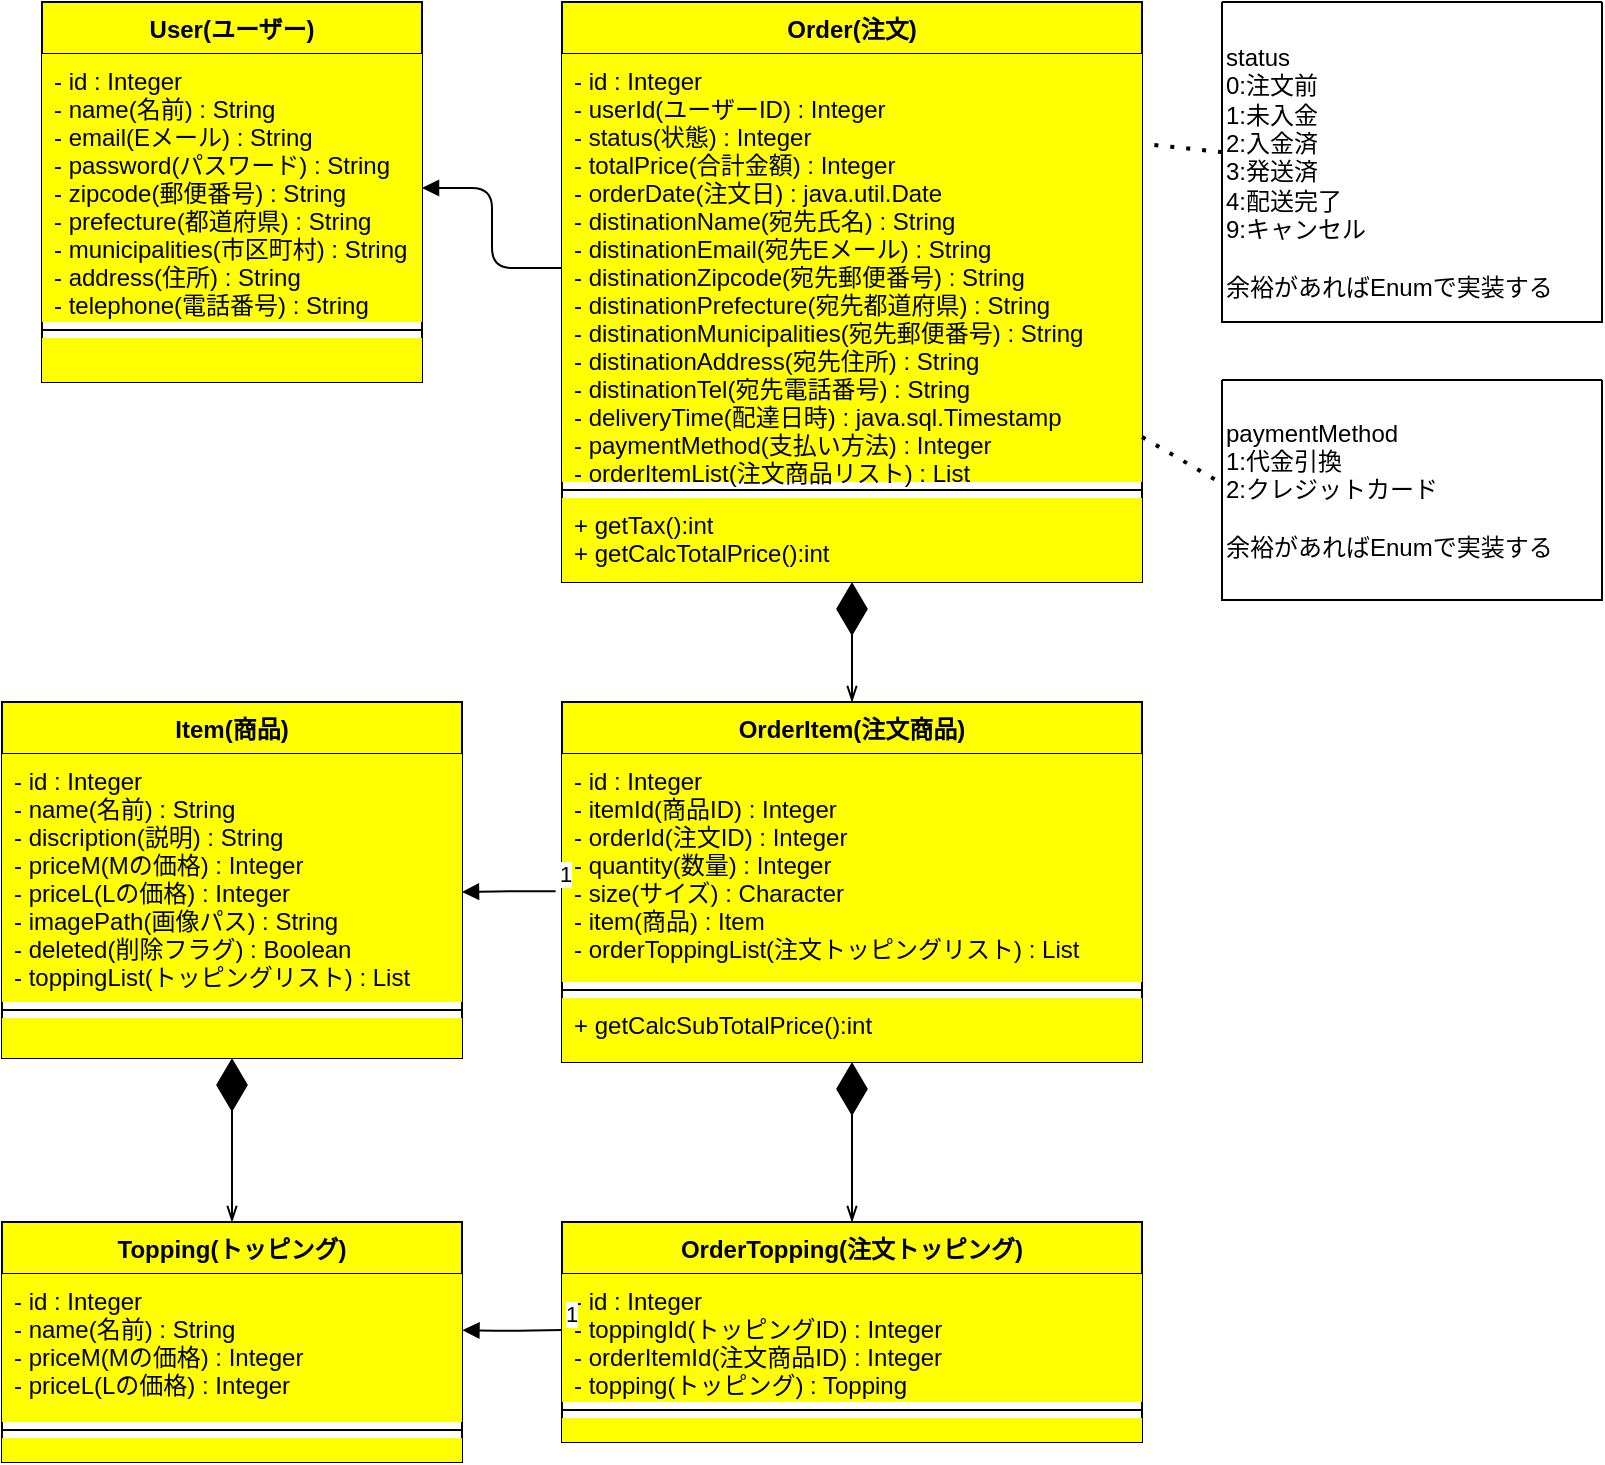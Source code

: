 <mxfile version="21.1.8" type="device">
  <diagram id="YzUfFdk7xmTB6KieiWr1" name="ページ1">
    <mxGraphModel dx="1194" dy="648" grid="1" gridSize="10" guides="1" tooltips="1" connect="1" arrows="1" fold="1" page="1" pageScale="1" pageWidth="827" pageHeight="1169" math="0" shadow="0">
      <root>
        <mxCell id="0" />
        <mxCell id="1" parent="0" />
        <mxCell id="11" value="name" style="endArrow=block;endFill=1;edgeStyle=orthogonalEdgeStyle;align=left;verticalAlign=top;entryX=1;entryY=0.5;entryDx=0;entryDy=0;exitX=0;exitY=0.5;exitDx=0;exitDy=0;sketch=0;shadow=0;rounded=1;labelBackgroundColor=#ffffff;noLabel=1;fontColor=none;html=1;" parent="1" source="7" target="3" edge="1">
          <mxGeometry x="-1" relative="1" as="geometry">
            <mxPoint x="230" y="210" as="sourcePoint" />
            <mxPoint x="390" y="210" as="targetPoint" />
          </mxGeometry>
        </mxCell>
        <mxCell id="12" value="1" style="edgeLabel;resizable=0;html=1;align=left;verticalAlign=bottom;fillColor=#FFFF00;" parent="11" connectable="0" vertex="1">
          <mxGeometry x="-1" relative="1" as="geometry" />
        </mxCell>
        <mxCell id="2" value="User(ユーザー)" style="swimlane;fontStyle=1;align=center;verticalAlign=top;childLayout=stackLayout;horizontal=1;startSize=26;horizontalStack=0;resizeParent=1;resizeParentMax=0;resizeLast=0;collapsible=1;marginBottom=0;fillColor=#FFFF00;" parent="1" vertex="1">
          <mxGeometry x="30" y="50" width="190" height="190" as="geometry" />
        </mxCell>
        <mxCell id="3" value="- id : Integer&#xa;- name(名前) : String &#xa;- email(Eメール) : String&#xa;- password(パスワード) : String&#xa;- zipcode(郵便番号) : String&#xa;- prefecture(都道府県) : String&#xa;- municipalities(市区町村) : String&#xa;- address(住所) : String&#xa;- telephone(電話番号) : String&#xa;" style="text;strokeColor=none;fillColor=#FFFF00;align=left;verticalAlign=top;spacingLeft=4;spacingRight=4;overflow=hidden;rotatable=0;points=[[0,0.5],[1,0.5]];portConstraint=eastwest;" parent="2" vertex="1">
          <mxGeometry y="26" width="190" height="134" as="geometry" />
        </mxCell>
        <mxCell id="4" value="" style="line;strokeWidth=1;fillColor=#FFFF00;align=left;verticalAlign=middle;spacingTop=-1;spacingLeft=3;spacingRight=3;rotatable=0;labelPosition=right;points=[];portConstraint=eastwest;" parent="2" vertex="1">
          <mxGeometry y="160" width="190" height="8" as="geometry" />
        </mxCell>
        <mxCell id="5" value="" style="text;strokeColor=none;fillColor=#FFFF00;align=left;verticalAlign=top;spacingLeft=4;spacingRight=4;overflow=hidden;rotatable=0;points=[[0,0.5],[1,0.5]];portConstraint=eastwest;" parent="2" vertex="1">
          <mxGeometry y="168" width="190" height="22" as="geometry" />
        </mxCell>
        <mxCell id="6" value="Order(注文)" style="swimlane;fontStyle=1;align=center;verticalAlign=top;childLayout=stackLayout;horizontal=1;startSize=26;horizontalStack=0;resizeParent=1;resizeParentMax=0;resizeLast=0;collapsible=1;marginBottom=0;fillColor=#FFFF00;" parent="1" vertex="1">
          <mxGeometry x="290" y="50" width="290" height="290" as="geometry" />
        </mxCell>
        <mxCell id="7" value="- id : Integer&#xa;- userId(ユーザーID) : Integer &#xa;- status(状態) : Integer&#xa;- totalPrice(合計金額) : Integer&#xa;- orderDate(注文日) : java.util.Date&#xa;- distinationName(宛先氏名) : String&#xa;- distinationEmail(宛先Eメール) : String&#xa;- distinationZipcode(宛先郵便番号) : String&#xa;- distinationPrefecture(宛先都道府県) : String&#xa;- distinationMunicipalities(宛先郵便番号) : String&#xa;- distinationAddress(宛先住所) : String&#xa;- distinationTel(宛先電話番号) : String&#xa;- deliveryTime(配達日時) : java.sql.Timestamp&#xa;- paymentMethod(支払い方法) : Integer&#xa;- orderItemList(注文商品リスト) : List" style="text;strokeColor=none;fillColor=#FFFF00;align=left;verticalAlign=top;spacingLeft=4;spacingRight=4;overflow=hidden;rotatable=0;points=[[0,0.5],[1,0.5]];portConstraint=eastwest;" parent="6" vertex="1">
          <mxGeometry y="26" width="290" height="214" as="geometry" />
        </mxCell>
        <mxCell id="8" value="" style="line;strokeWidth=1;fillColor=#FFFF00;align=left;verticalAlign=middle;spacingTop=-1;spacingLeft=3;spacingRight=3;rotatable=0;labelPosition=right;points=[];portConstraint=eastwest;" parent="6" vertex="1">
          <mxGeometry y="240" width="290" height="8" as="geometry" />
        </mxCell>
        <mxCell id="9" value="+ getTax():int&#xa;+ getCalcTotalPrice():int&#xa;" style="text;strokeColor=none;fillColor=#FFFF00;align=left;verticalAlign=top;spacingLeft=4;spacingRight=4;overflow=hidden;rotatable=0;points=[[0,0.5],[1,0.5]];portConstraint=eastwest;" parent="6" vertex="1">
          <mxGeometry y="248" width="290" height="42" as="geometry" />
        </mxCell>
        <mxCell id="13" value="OrderItem(注文商品)" style="swimlane;fontStyle=1;align=center;verticalAlign=top;childLayout=stackLayout;horizontal=1;startSize=26;horizontalStack=0;resizeParent=1;resizeParentMax=0;resizeLast=0;collapsible=1;marginBottom=0;fillColor=#FFFF00;" parent="1" vertex="1">
          <mxGeometry x="290" y="400" width="290" height="180" as="geometry" />
        </mxCell>
        <mxCell id="14" value="- id : Integer&#xa;- itemId(商品ID) : Integer &#xa;- orderId(注文ID) : Integer&#xa;- quantity(数量) : Integer&#xa;- size(サイズ) : Character&#xa;- item(商品) : Item&#xa;- orderToppingList(注文トッピングリスト) : List" style="text;strokeColor=none;fillColor=#FFFF00;align=left;verticalAlign=top;spacingLeft=4;spacingRight=4;overflow=hidden;rotatable=0;points=[[0,0.5],[1,0.5]];portConstraint=eastwest;" parent="13" vertex="1">
          <mxGeometry y="26" width="290" height="114" as="geometry" />
        </mxCell>
        <mxCell id="15" value="" style="line;strokeWidth=1;fillColor=#FFFF00;align=left;verticalAlign=middle;spacingTop=-1;spacingLeft=3;spacingRight=3;rotatable=0;labelPosition=right;points=[];portConstraint=eastwest;" parent="13" vertex="1">
          <mxGeometry y="140" width="290" height="8" as="geometry" />
        </mxCell>
        <mxCell id="16" value="+ getCalcSubTotalPrice():int" style="text;strokeColor=none;fillColor=#FFFF00;align=left;verticalAlign=top;spacingLeft=4;spacingRight=4;overflow=hidden;rotatable=0;points=[[0,0.5],[1,0.5]];portConstraint=eastwest;" parent="13" vertex="1">
          <mxGeometry y="148" width="290" height="32" as="geometry" />
        </mxCell>
        <mxCell id="17" value="" style="endArrow=diamondThin;endFill=1;endSize=24;html=1;exitX=0.5;exitY=0;exitDx=0;exitDy=0;startArrow=openThin;startFill=0;fillColor=#FFFF00;" parent="1" source="13" edge="1" target="9">
          <mxGeometry width="160" relative="1" as="geometry">
            <mxPoint x="230" y="390" as="sourcePoint" />
            <mxPoint x="435" y="350" as="targetPoint" />
          </mxGeometry>
        </mxCell>
        <mxCell id="25" value="" style="endArrow=diamondThin;endFill=1;endSize=24;html=1;exitX=0.5;exitY=0;exitDx=0;exitDy=0;startArrow=openThin;startFill=0;fillColor=#FFFF00;" parent="1" source="19" edge="1" target="16">
          <mxGeometry width="160" relative="1" as="geometry">
            <mxPoint x="441" y="700" as="sourcePoint" />
            <mxPoint x="435" y="592" as="targetPoint" />
          </mxGeometry>
        </mxCell>
        <mxCell id="19" value="OrderTopping(注文トッピング)" style="swimlane;fontStyle=1;align=center;verticalAlign=top;childLayout=stackLayout;horizontal=1;startSize=26;horizontalStack=0;resizeParent=1;resizeParentMax=0;resizeLast=0;collapsible=1;marginBottom=0;fillColor=#FFFF00;" parent="1" vertex="1">
          <mxGeometry x="290" y="660" width="290" height="110" as="geometry" />
        </mxCell>
        <mxCell id="20" value="- id : Integer&#xa;- toppingId(トッピングID) : Integer&#xa;- orderItemId(注文商品ID) : Integer&#xa;- topping(トッピング) : Topping" style="text;strokeColor=none;fillColor=#FFFF00;align=left;verticalAlign=top;spacingLeft=4;spacingRight=4;overflow=hidden;rotatable=0;points=[[0,0.5],[1,0.5]];portConstraint=eastwest;" parent="19" vertex="1">
          <mxGeometry y="26" width="290" height="64" as="geometry" />
        </mxCell>
        <mxCell id="21" value="" style="line;strokeWidth=1;fillColor=#FFFF00;align=left;verticalAlign=middle;spacingTop=-1;spacingLeft=3;spacingRight=3;rotatable=0;labelPosition=right;points=[];portConstraint=eastwest;" parent="19" vertex="1">
          <mxGeometry y="90" width="290" height="8" as="geometry" />
        </mxCell>
        <mxCell id="22" value="" style="text;strokeColor=none;fillColor=#FFFF00;align=left;verticalAlign=top;spacingLeft=4;spacingRight=4;overflow=hidden;rotatable=0;points=[[0,0.5],[1,0.5]];portConstraint=eastwest;" parent="19" vertex="1">
          <mxGeometry y="98" width="290" height="12" as="geometry" />
        </mxCell>
        <mxCell id="29" value="Item(商品)" style="swimlane;fontStyle=1;align=center;verticalAlign=top;childLayout=stackLayout;horizontal=1;startSize=26;horizontalStack=0;resizeParent=1;resizeParentMax=0;resizeLast=0;collapsible=1;marginBottom=0;fillColor=#FFFF00;" parent="1" vertex="1">
          <mxGeometry x="10" y="400" width="230" height="178" as="geometry" />
        </mxCell>
        <mxCell id="30" value="- id : Integer&#xa;- name(名前) : String&#xa;- discription(説明) : String&#xa;- priceM(Mの価格) : Integer&#xa;- priceL(Lの価格) : Integer&#xa;- imagePath(画像パス) : String&#xa;- deleted(削除フラグ) : Boolean&#xa;- toppingList(トッピングリスト) : List" style="text;strokeColor=none;fillColor=#FFFF00;align=left;verticalAlign=top;spacingLeft=4;spacingRight=4;overflow=hidden;rotatable=0;points=[[0,0.5],[1,0.5]];portConstraint=eastwest;" parent="29" vertex="1">
          <mxGeometry y="26" width="230" height="124" as="geometry" />
        </mxCell>
        <mxCell id="41" value="name" style="endArrow=block;endFill=1;html=1;edgeStyle=orthogonalEdgeStyle;align=left;verticalAlign=top;exitX=-0.011;exitY=0.602;exitDx=0;exitDy=0;exitPerimeter=0;noLabel=1;fontColor=none;" parent="29" source="14" edge="1">
          <mxGeometry x="-1" relative="1" as="geometry">
            <mxPoint x="260" y="100" as="sourcePoint" />
            <mxPoint x="230" y="95" as="targetPoint" />
          </mxGeometry>
        </mxCell>
        <mxCell id="42" value="1" style="edgeLabel;resizable=0;html=1;align=left;verticalAlign=bottom;fillColor=#FFFF00;" parent="41" connectable="0" vertex="1">
          <mxGeometry x="-1" relative="1" as="geometry" />
        </mxCell>
        <mxCell id="31" value="" style="line;strokeWidth=1;fillColor=#FFFF00;align=left;verticalAlign=middle;spacingTop=-1;spacingLeft=3;spacingRight=3;rotatable=0;labelPosition=right;points=[];portConstraint=eastwest;" parent="29" vertex="1">
          <mxGeometry y="150" width="230" height="8" as="geometry" />
        </mxCell>
        <mxCell id="32" value="" style="text;strokeColor=none;fillColor=#FFFF00;align=left;verticalAlign=top;spacingLeft=4;spacingRight=4;overflow=hidden;rotatable=0;points=[[0,0.5],[1,0.5]];portConstraint=eastwest;" parent="29" vertex="1">
          <mxGeometry y="158" width="230" height="20" as="geometry" />
        </mxCell>
        <mxCell id="35" value="Topping(トッピング)" style="swimlane;fontStyle=1;align=center;verticalAlign=top;childLayout=stackLayout;horizontal=1;startSize=26;horizontalStack=0;resizeParent=1;resizeParentMax=0;resizeLast=0;collapsible=1;marginBottom=0;fillColor=#FFFF00;" parent="1" vertex="1">
          <mxGeometry x="10" y="660" width="230" height="120" as="geometry" />
        </mxCell>
        <mxCell id="36" value="- id : Integer&#xa;- name(名前) : String&#xa;- priceM(Mの価格) : Integer&#xa;- priceL(Lの価格) : Integer&#xa;" style="text;strokeColor=none;fillColor=#FFFF00;align=left;verticalAlign=top;spacingLeft=4;spacingRight=4;overflow=hidden;rotatable=0;points=[[0,0.5],[1,0.5]];portConstraint=eastwest;" parent="35" vertex="1">
          <mxGeometry y="26" width="230" height="74" as="geometry" />
        </mxCell>
        <mxCell id="37" value="" style="line;strokeWidth=1;fillColor=#FFFF00;align=left;verticalAlign=middle;spacingTop=-1;spacingLeft=3;spacingRight=3;rotatable=0;labelPosition=right;points=[];portConstraint=eastwest;" parent="35" vertex="1">
          <mxGeometry y="100" width="230" height="8" as="geometry" />
        </mxCell>
        <mxCell id="38" value="" style="text;strokeColor=none;fillColor=#FFFF00;align=left;verticalAlign=top;spacingLeft=4;spacingRight=4;overflow=hidden;rotatable=0;points=[[0,0.5],[1,0.5]];portConstraint=eastwest;" parent="35" vertex="1">
          <mxGeometry y="108" width="230" height="12" as="geometry" />
        </mxCell>
        <mxCell id="46" value="name" style="endArrow=block;endFill=1;html=1;edgeStyle=orthogonalEdgeStyle;align=left;verticalAlign=top;entryX=1.001;entryY=0.38;entryDx=0;entryDy=0;entryPerimeter=0;noLabel=1;fontColor=none;" parent="1" target="36" edge="1">
          <mxGeometry x="-1" relative="1" as="geometry">
            <mxPoint x="290" y="714" as="sourcePoint" />
            <mxPoint x="220" y="700" as="targetPoint" />
          </mxGeometry>
        </mxCell>
        <mxCell id="47" value="1" style="edgeLabel;resizable=0;html=1;align=left;verticalAlign=bottom;fillColor=#FFFF00;" parent="46" connectable="0" vertex="1">
          <mxGeometry x="-1" relative="1" as="geometry" />
        </mxCell>
        <mxCell id="52" value="" style="endArrow=diamondThin;endFill=1;endSize=24;html=1;startArrow=openThin;startFill=0;fillColor=#FFFF00;exitX=0.5;exitY=0;exitDx=0;exitDy=0;" parent="1" edge="1" target="32" source="35">
          <mxGeometry width="160" relative="1" as="geometry">
            <mxPoint x="120" y="660" as="sourcePoint" />
            <mxPoint x="120" y="602" as="targetPoint" />
          </mxGeometry>
        </mxCell>
        <mxCell id="54" value="" style="swimlane;startSize=0;fontColor=none;fillColor=#FFCCFF;" parent="1" vertex="1">
          <mxGeometry x="620" y="50" width="190" height="160" as="geometry" />
        </mxCell>
        <mxCell id="55" value="status&lt;br&gt;0:注文前&lt;br&gt;1:未入金&lt;br&gt;&lt;div&gt;&lt;span&gt;2:入金済&lt;/span&gt;&lt;/div&gt;3:発送済&lt;br&gt;4:配送完了&lt;br&gt;9:キャンセル&lt;br&gt;&lt;br&gt;余裕があればEnumで実装する" style="text;html=1;align=left;verticalAlign=middle;resizable=0;points=[];autosize=1;strokeColor=none;fontColor=none;" parent="54" vertex="1">
          <mxGeometry y="15" width="190" height="140" as="geometry" />
        </mxCell>
        <mxCell id="56" value="" style="endArrow=none;dashed=1;html=1;dashPattern=1 3;strokeWidth=2;shadow=0;labelBackgroundColor=#ffffff;fontColor=none;fillColor=#FFFF00;entryX=1.003;entryY=0.21;entryDx=0;entryDy=0;entryPerimeter=0;" parent="1" source="55" edge="1" target="7">
          <mxGeometry width="50" height="50" relative="1" as="geometry">
            <mxPoint x="420" y="180" as="sourcePoint" />
            <mxPoint x="580" y="135" as="targetPoint" />
          </mxGeometry>
        </mxCell>
        <mxCell id="58" value="" style="swimlane;startSize=0;fontColor=none;fillColor=#FFFFFF;" parent="1" vertex="1">
          <mxGeometry x="620" y="239" width="190" height="110" as="geometry" />
        </mxCell>
        <mxCell id="59" value="paymentMethod&lt;br&gt;1:代金引換&lt;br&gt;2:クレジットカード&lt;br&gt;&lt;br&gt;余裕があればEnumで実装する" style="text;html=1;align=left;verticalAlign=middle;resizable=0;points=[];autosize=1;strokeColor=none;fontColor=none;" parent="58" vertex="1">
          <mxGeometry y="10" width="190" height="90" as="geometry" />
        </mxCell>
        <mxCell id="60" value="" style="endArrow=none;dashed=1;html=1;dashPattern=1 3;strokeWidth=2;shadow=0;labelBackgroundColor=#ffffff;fontColor=none;entryX=-0.001;entryY=0.463;entryDx=0;entryDy=0;entryPerimeter=0;" parent="1" source="7" target="59" edge="1">
          <mxGeometry width="50" height="50" relative="1" as="geometry">
            <mxPoint x="594.64" y="131.154" as="sourcePoint" />
            <mxPoint x="630" y="140" as="targetPoint" />
          </mxGeometry>
        </mxCell>
      </root>
    </mxGraphModel>
  </diagram>
</mxfile>
